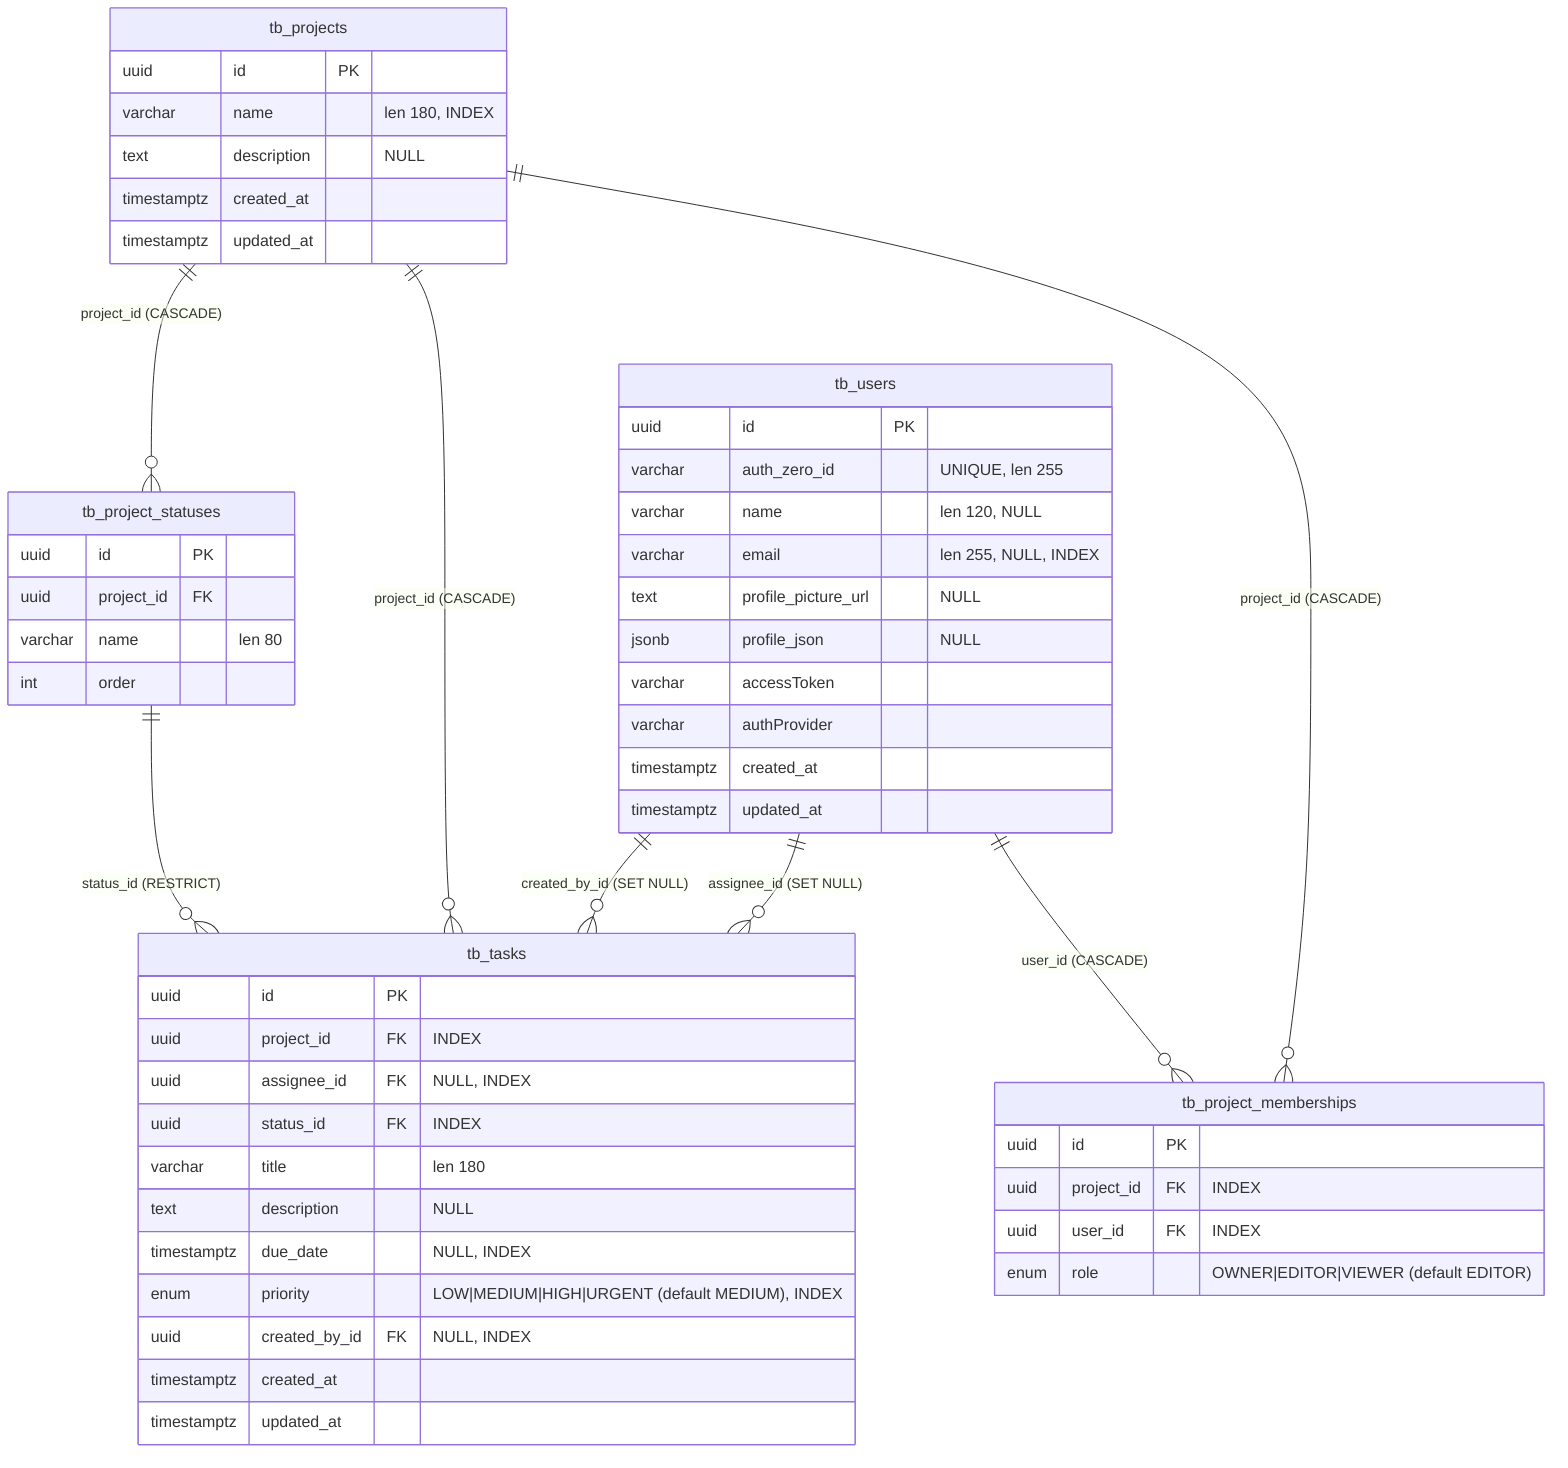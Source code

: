 erDiagram
  tb_users ||--o{ tb_tasks : "assignee_id (SET NULL)"
  tb_users ||--o{ tb_tasks : "created_by_id (SET NULL)"
  tb_projects ||--o{ tb_tasks : "project_id (CASCADE)"
  tb_projects ||--o{ tb_project_statuses : "project_id (CASCADE)"
  tb_project_statuses ||--o{ tb_tasks : "status_id (RESTRICT)"
  tb_projects ||--o{ tb_project_memberships : "project_id (CASCADE)"
  tb_users ||--o{ tb_project_memberships : "user_id (CASCADE)"

  tb_users {
    uuid id PK
    varchar auth_zero_id "UNIQUE, len 255"
    varchar name "len 120, NULL"
    varchar email "len 255, NULL, INDEX"
    text profile_picture_url "NULL"
    jsonb profile_json "NULL"
    varchar accessToken
    varchar authProvider
    timestamptz created_at
    timestamptz updated_at
  }

  tb_projects {
    uuid id PK
    varchar name "len 180, INDEX"
    text description "NULL"
    timestamptz created_at
    timestamptz updated_at
  }

  tb_project_statuses {
    uuid id PK
    uuid project_id FK
    varchar name "len 80"
    int order
    %% Uniques:
    %% (project_id, name) UNIQUE via u_project_status_name
    %% (project_id, order) UNIQUE via u_project_status_order
  }

  tb_tasks {
    uuid id PK
    uuid project_id FK "INDEX"
    uuid assignee_id FK "NULL, INDEX"
    uuid status_id FK "INDEX"
    varchar title "len 180"
    text description "NULL"
    timestamptz due_date "NULL, INDEX"
    enum priority "LOW|MEDIUM|HIGH|URGENT (default MEDIUM), INDEX"
    uuid created_by_id FK "NULL, INDEX"
    timestamptz created_at
    timestamptz updated_at
  }

  tb_project_memberships {
    uuid id PK
    uuid project_id FK "INDEX"
    uuid user_id FK "INDEX"
    enum role "OWNER|EDITOR|VIEWER (default EDITOR)"
    %% Unique:
    %% (project_id, user_id) UNIQUE via u_member_per_project
  }